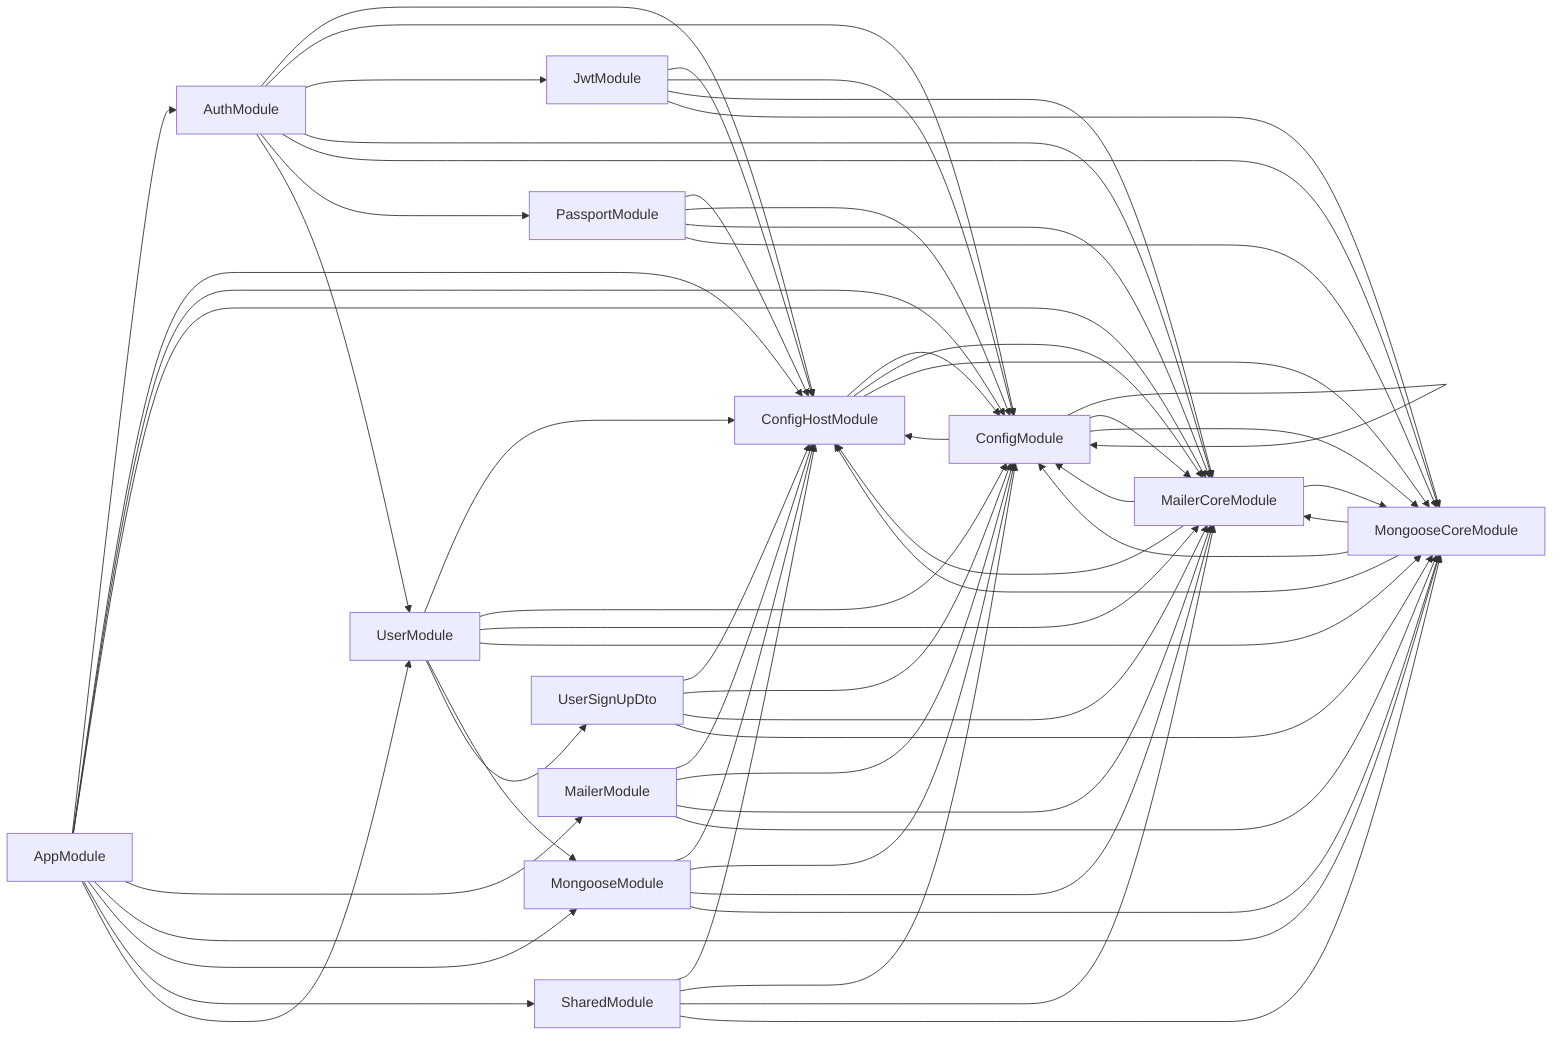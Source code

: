 graph LR
    AppModule-->AuthModule
  AppModule-->ConfigHostModule
  AppModule-->ConfigModule
  AppModule-->MailerCoreModule
  AppModule-->MailerModule
  AppModule-->MongooseCoreModule
  AppModule-->MongooseModule
  AppModule-->SharedModule
  AppModule-->UserModule
  AuthModule-->ConfigHostModule
  AuthModule-->ConfigModule
  AuthModule-->JwtModule
  AuthModule-->MailerCoreModule
  AuthModule-->MongooseCoreModule
  AuthModule-->PassportModule
  AuthModule-->UserModule
  ConfigHostModule-->ConfigModule
  ConfigHostModule-->MailerCoreModule
  ConfigHostModule-->MongooseCoreModule
  ConfigModule-->ConfigHostModule
  ConfigModule-->ConfigModule
  ConfigModule-->MailerCoreModule
  ConfigModule-->MongooseCoreModule
  JwtModule-->ConfigHostModule
  JwtModule-->ConfigModule
  JwtModule-->MailerCoreModule
  JwtModule-->MongooseCoreModule
  MailerCoreModule-->ConfigHostModule
  MailerCoreModule-->ConfigModule
  MailerCoreModule-->MongooseCoreModule
  MailerModule-->ConfigHostModule
  MailerModule-->ConfigModule
  MailerModule-->MailerCoreModule
  MailerModule-->MongooseCoreModule
  MongooseCoreModule-->ConfigHostModule
  MongooseCoreModule-->ConfigModule
  MongooseCoreModule-->MailerCoreModule
  MongooseModule-->ConfigHostModule
  MongooseModule-->ConfigModule
  MongooseModule-->MailerCoreModule
  MongooseModule-->MongooseCoreModule
  PassportModule-->ConfigHostModule
  PassportModule-->ConfigModule
  PassportModule-->MailerCoreModule
  PassportModule-->MongooseCoreModule
  SharedModule-->ConfigHostModule
  SharedModule-->ConfigModule
  SharedModule-->MailerCoreModule
  SharedModule-->MongooseCoreModule
  UserModule-->ConfigHostModule
  UserModule-->ConfigModule
  UserModule-->MailerCoreModule
  UserModule-->MongooseCoreModule
  UserModule-->MongooseModule
  UserModule-->UserSignUpDto
  UserSignUpDto-->ConfigHostModule
  UserSignUpDto-->ConfigModule
  UserSignUpDto-->MailerCoreModule
  UserSignUpDto-->MongooseCoreModule